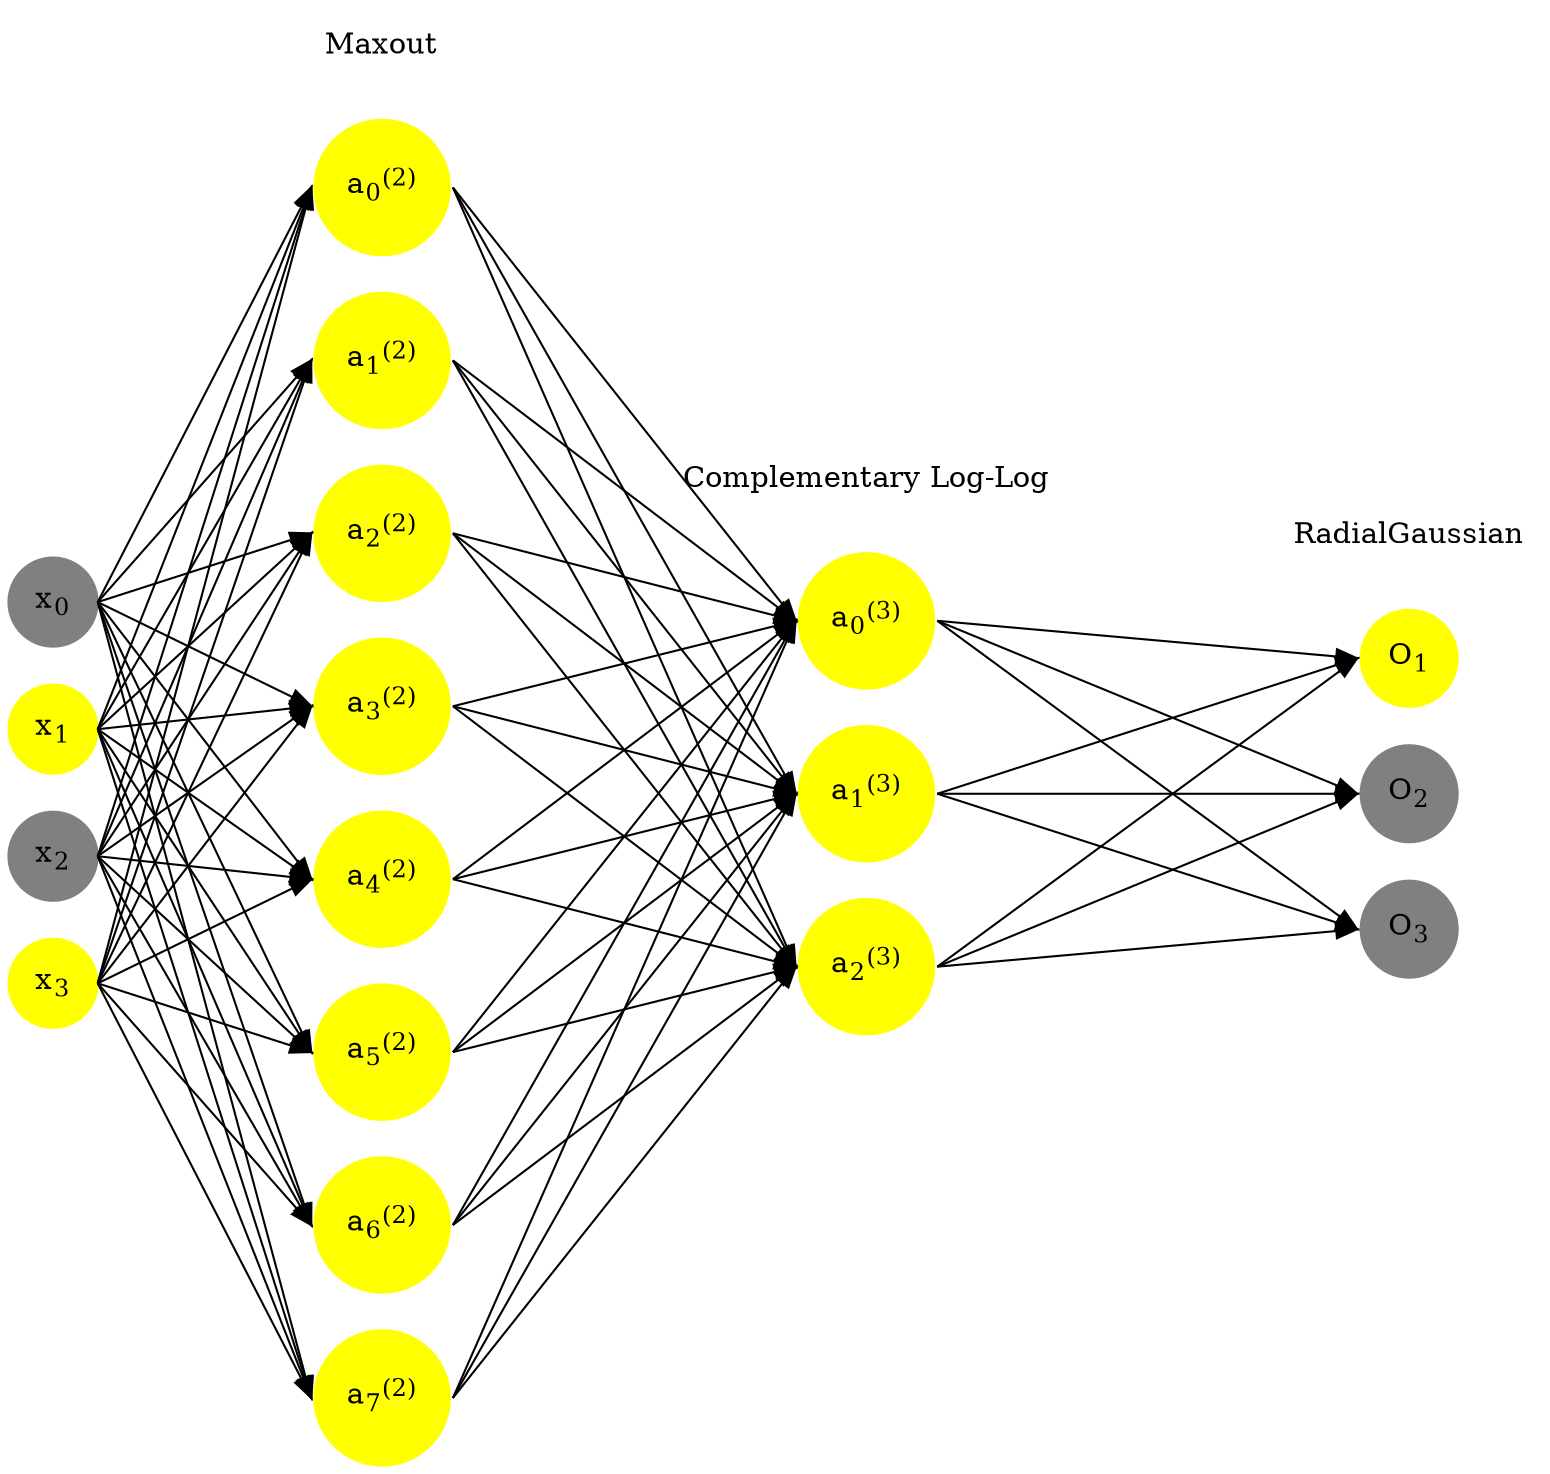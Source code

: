 digraph G {
	rankdir = LR;
	splines=false;
	edge[style=invis];
	ranksep= 1.4;
	{
	node [shape=circle, color="0.1667, 0.0, 0.5", style=filled, fillcolor="0.1667, 0.0, 0.5"];
	x0 [label=<x<sub>0</sub>>];
	}
	{
	node [shape=circle, color="0.1667, 1.0, 1.0", style=filled, fillcolor="0.1667, 1.0, 1.0"];
	x1 [label=<x<sub>1</sub>>];
	}
	{
	node [shape=circle, color="0.1667, 0.0, 0.5", style=filled, fillcolor="0.1667, 0.0, 0.5"];
	x2 [label=<x<sub>2</sub>>];
	}
	{
	node [shape=circle, color="0.1667, 1.0, 1.0", style=filled, fillcolor="0.1667, 1.0, 1.0"];
	x3 [label=<x<sub>3</sub>>];
	}
	{
	node [shape=circle, color="0.1667, 1.202274, 1.101137", style=filled, fillcolor="0.1667, 1.202274, 1.101137"];
	a02 [label=<a<sub>0</sub><sup>(2)</sup>>];
	}
	{
	node [shape=circle, color="0.1667, 2.774815, 1.887408", style=filled, fillcolor="0.1667, 2.774815, 1.887408"];
	a12 [label=<a<sub>1</sub><sup>(2)</sup>>];
	}
	{
	node [shape=circle, color="0.1667, 2.774815, 1.887408", style=filled, fillcolor="0.1667, 2.774815, 1.887408"];
	a22 [label=<a<sub>2</sub><sup>(2)</sup>>];
	}
	{
	node [shape=circle, color="0.1667, 2.774815, 1.887408", style=filled, fillcolor="0.1667, 2.774815, 1.887408"];
	a32 [label=<a<sub>3</sub><sup>(2)</sup>>];
	}
	{
	node [shape=circle, color="0.1667, 2.774815, 1.887408", style=filled, fillcolor="0.1667, 2.774815, 1.887408"];
	a42 [label=<a<sub>4</sub><sup>(2)</sup>>];
	}
	{
	node [shape=circle, color="0.1667, 2.989805, 1.994902", style=filled, fillcolor="0.1667, 2.989805, 1.994902"];
	a52 [label=<a<sub>5</sub><sup>(2)</sup>>];
	}
	{
	node [shape=circle, color="0.1667, 2.989805, 1.994902", style=filled, fillcolor="0.1667, 2.989805, 1.994902"];
	a62 [label=<a<sub>6</sub><sup>(2)</sup>>];
	}
	{
	node [shape=circle, color="0.1667, 2.989805, 1.994902", style=filled, fillcolor="0.1667, 2.989805, 1.994902"];
	a72 [label=<a<sub>7</sub><sup>(2)</sup>>];
	}
	{
	node [shape=circle, color="0.1667, 1.000000, 1.000000", style=filled, fillcolor="0.1667, 1.000000, 1.000000"];
	a03 [label=<a<sub>0</sub><sup>(3)</sup>>];
	}
	{
	node [shape=circle, color="0.1667, 1.000000, 1.000000", style=filled, fillcolor="0.1667, 1.000000, 1.000000"];
	a13 [label=<a<sub>1</sub><sup>(3)</sup>>];
	}
	{
	node [shape=circle, color="0.1667, 1.000000, 1.000000", style=filled, fillcolor="0.1667, 1.000000, 1.000000"];
	a23 [label=<a<sub>2</sub><sup>(3)</sup>>];
	}
	{
	node [shape=circle, color="0.1667, 1.0, 1.0", style=filled, fillcolor="0.1667, 1.0, 1.0"];
	O1 [label=<O<sub>1</sub>>];
	}
	{
	node [shape=circle, color="0.1667, 0.0, 0.5", style=filled, fillcolor="0.1667, 0.0, 0.5"];
	O2 [label=<O<sub>2</sub>>];
	}
	{
	node [shape=circle, color="0.1667, 0.0, 0.5", style=filled, fillcolor="0.1667, 0.0, 0.5"];
	O3 [label=<O<sub>3</sub>>];
	}
	{
	rank=same;
	x0->x1->x2->x3;
	}
	{
	rank=same;
	a02->a12->a22->a32->a42->a52->a62->a72;
	}
	{
	rank=same;
	a03->a13->a23;
	}
	{
	rank=same;
	O1->O2->O3;
	}
	l1 [shape=plaintext,label="Maxout"];
	l1->a02;
	{rank=same; l1;a02};
	l2 [shape=plaintext,label="Complementary Log-Log"];
	l2->a03;
	{rank=same; l2;a03};
	l3 [shape=plaintext,label="RadialGaussian"];
	l3->O1;
	{rank=same; l3;O1};
edge[style=solid, tailport=e, headport=w];
	{x0;x1;x2;x3} -> {a02;a12;a22;a32;a42;a52;a62;a72};
	{a02;a12;a22;a32;a42;a52;a62;a72} -> {a03;a13;a23};
	{a03;a13;a23} -> {O1,O2,O3};
}